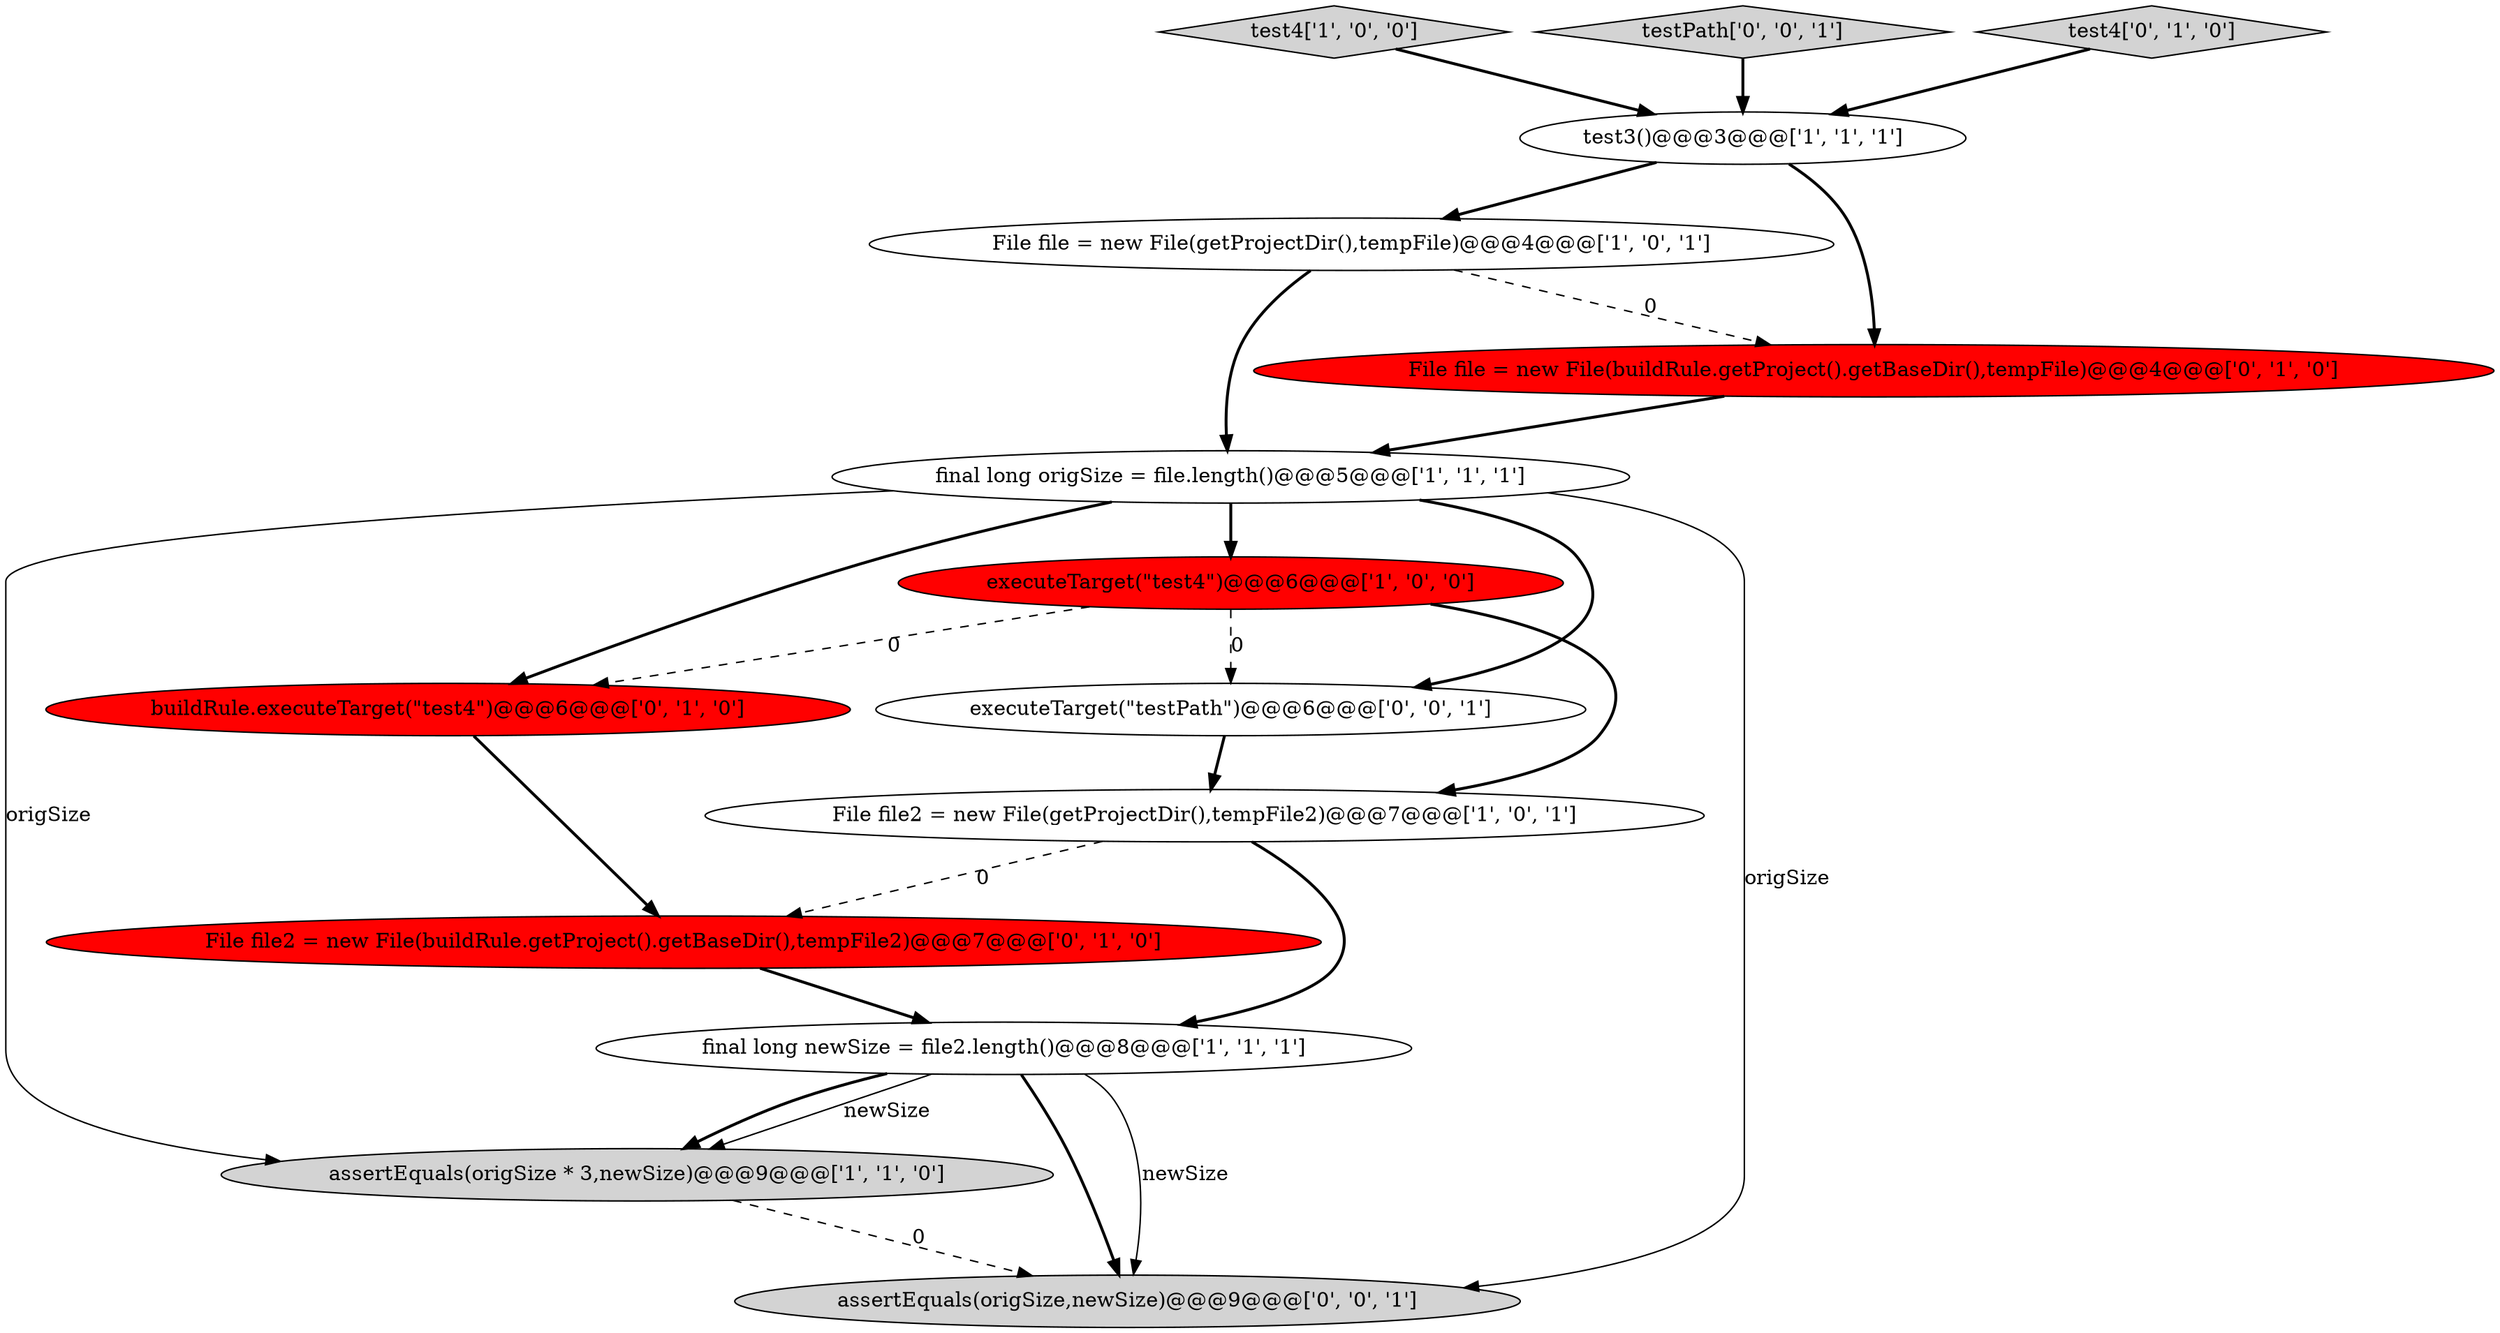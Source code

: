 digraph {
4 [style = filled, label = "test3()@@@3@@@['1', '1', '1']", fillcolor = white, shape = ellipse image = "AAA0AAABBB1BBB"];
1 [style = filled, label = "final long newSize = file2.length()@@@8@@@['1', '1', '1']", fillcolor = white, shape = ellipse image = "AAA0AAABBB1BBB"];
6 [style = filled, label = "final long origSize = file.length()@@@5@@@['1', '1', '1']", fillcolor = white, shape = ellipse image = "AAA0AAABBB1BBB"];
11 [style = filled, label = "buildRule.executeTarget(\"test4\")@@@6@@@['0', '1', '0']", fillcolor = red, shape = ellipse image = "AAA1AAABBB2BBB"];
7 [style = filled, label = "test4['1', '0', '0']", fillcolor = lightgray, shape = diamond image = "AAA0AAABBB1BBB"];
13 [style = filled, label = "testPath['0', '0', '1']", fillcolor = lightgray, shape = diamond image = "AAA0AAABBB3BBB"];
3 [style = filled, label = "File file = new File(getProjectDir(),tempFile)@@@4@@@['1', '0', '1']", fillcolor = white, shape = ellipse image = "AAA0AAABBB1BBB"];
9 [style = filled, label = "test4['0', '1', '0']", fillcolor = lightgray, shape = diamond image = "AAA0AAABBB2BBB"];
10 [style = filled, label = "File file2 = new File(buildRule.getProject().getBaseDir(),tempFile2)@@@7@@@['0', '1', '0']", fillcolor = red, shape = ellipse image = "AAA1AAABBB2BBB"];
14 [style = filled, label = "executeTarget(\"testPath\")@@@6@@@['0', '0', '1']", fillcolor = white, shape = ellipse image = "AAA0AAABBB3BBB"];
2 [style = filled, label = "assertEquals(origSize * 3,newSize)@@@9@@@['1', '1', '0']", fillcolor = lightgray, shape = ellipse image = "AAA0AAABBB1BBB"];
0 [style = filled, label = "executeTarget(\"test4\")@@@6@@@['1', '0', '0']", fillcolor = red, shape = ellipse image = "AAA1AAABBB1BBB"];
12 [style = filled, label = "assertEquals(origSize,newSize)@@@9@@@['0', '0', '1']", fillcolor = lightgray, shape = ellipse image = "AAA0AAABBB3BBB"];
8 [style = filled, label = "File file = new File(buildRule.getProject().getBaseDir(),tempFile)@@@4@@@['0', '1', '0']", fillcolor = red, shape = ellipse image = "AAA1AAABBB2BBB"];
5 [style = filled, label = "File file2 = new File(getProjectDir(),tempFile2)@@@7@@@['1', '0', '1']", fillcolor = white, shape = ellipse image = "AAA0AAABBB1BBB"];
4->3 [style = bold, label=""];
1->2 [style = solid, label="newSize"];
9->4 [style = bold, label=""];
3->6 [style = bold, label=""];
6->2 [style = solid, label="origSize"];
8->6 [style = bold, label=""];
6->0 [style = bold, label=""];
0->11 [style = dashed, label="0"];
7->4 [style = bold, label=""];
6->14 [style = bold, label=""];
0->14 [style = dashed, label="0"];
5->1 [style = bold, label=""];
6->12 [style = solid, label="origSize"];
2->12 [style = dashed, label="0"];
5->10 [style = dashed, label="0"];
11->10 [style = bold, label=""];
6->11 [style = bold, label=""];
1->12 [style = solid, label="newSize"];
1->12 [style = bold, label=""];
3->8 [style = dashed, label="0"];
4->8 [style = bold, label=""];
1->2 [style = bold, label=""];
10->1 [style = bold, label=""];
0->5 [style = bold, label=""];
14->5 [style = bold, label=""];
13->4 [style = bold, label=""];
}
